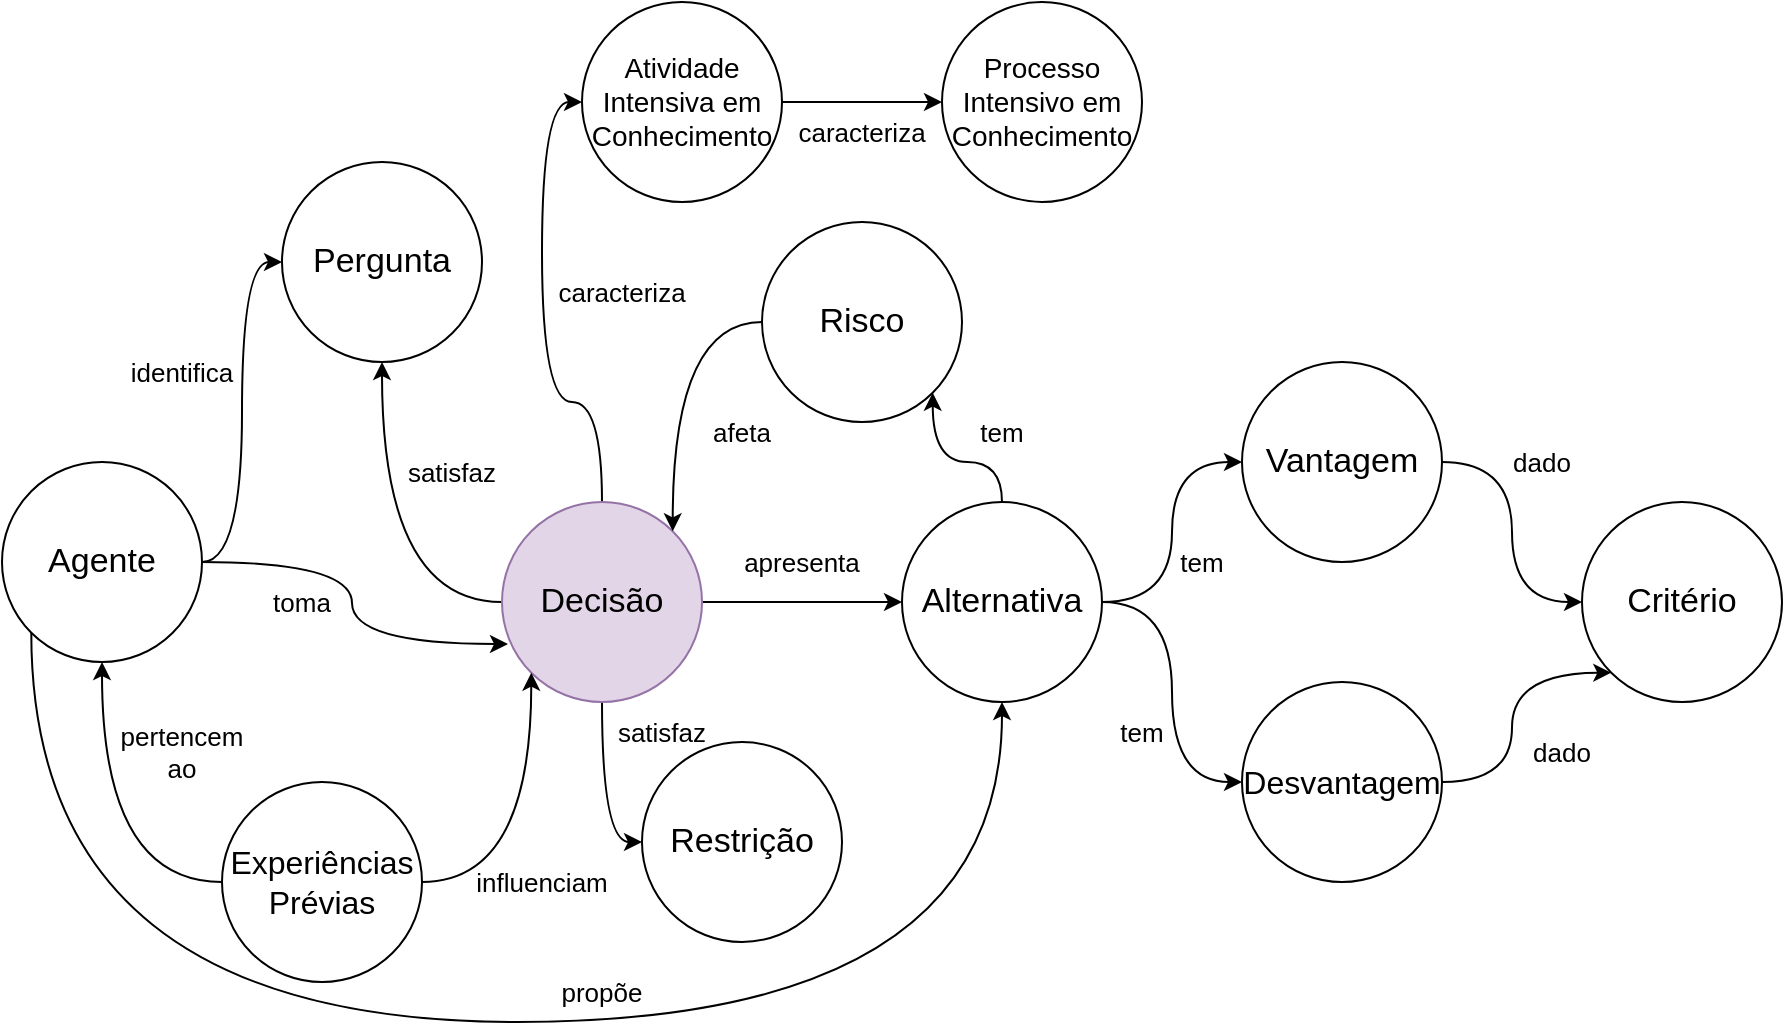 <mxfile version="20.3.0" type="device"><diagram id="GWSdBGVxf1phBG5rU99V" name="Page-1"><mxGraphModel dx="946" dy="725" grid="1" gridSize="10" guides="1" tooltips="1" connect="1" arrows="1" fold="1" page="1" pageScale="1" pageWidth="850" pageHeight="1100" math="0" shadow="0"><root><mxCell id="0"/><mxCell id="1" parent="0"/><mxCell id="BB-CBp-9PPO6FSHmIEra-8" style="edgeStyle=orthogonalEdgeStyle;curved=1;rounded=0;orthogonalLoop=1;jettySize=auto;html=1;entryX=0.5;entryY=1;entryDx=0;entryDy=0;fontSize=17;" edge="1" parent="1" source="BB-CBp-9PPO6FSHmIEra-1" target="BB-CBp-9PPO6FSHmIEra-7"><mxGeometry relative="1" as="geometry"/></mxCell><mxCell id="BB-CBp-9PPO6FSHmIEra-33" style="edgeStyle=orthogonalEdgeStyle;curved=1;rounded=0;orthogonalLoop=1;jettySize=auto;html=1;entryX=0;entryY=0.5;entryDx=0;entryDy=0;fontSize=16;" edge="1" parent="1" source="BB-CBp-9PPO6FSHmIEra-1" target="BB-CBp-9PPO6FSHmIEra-18"><mxGeometry relative="1" as="geometry"/></mxCell><mxCell id="BB-CBp-9PPO6FSHmIEra-46" style="edgeStyle=orthogonalEdgeStyle;curved=1;rounded=0;orthogonalLoop=1;jettySize=auto;html=1;entryX=0;entryY=0.5;entryDx=0;entryDy=0;fontSize=14;" edge="1" parent="1" source="BB-CBp-9PPO6FSHmIEra-1" target="BB-CBp-9PPO6FSHmIEra-44"><mxGeometry relative="1" as="geometry"><Array as="points"><mxPoint x="470" y="280"/><mxPoint x="440" y="280"/><mxPoint x="440" y="130"/></Array></mxGeometry></mxCell><mxCell id="BB-CBp-9PPO6FSHmIEra-55" style="edgeStyle=orthogonalEdgeStyle;curved=1;rounded=0;orthogonalLoop=1;jettySize=auto;html=1;entryX=0;entryY=0.5;entryDx=0;entryDy=0;fontSize=14;" edge="1" parent="1" source="BB-CBp-9PPO6FSHmIEra-1" target="BB-CBp-9PPO6FSHmIEra-52"><mxGeometry relative="1" as="geometry"/></mxCell><mxCell id="BB-CBp-9PPO6FSHmIEra-1" value="&lt;font style=&quot;font-size: 17px;&quot;&gt;Decisão&lt;/font&gt;" style="ellipse;whiteSpace=wrap;html=1;aspect=fixed;fillColor=#e1d5e7;strokeColor=#9673a6;" vertex="1" parent="1"><mxGeometry x="420" y="330" width="100" height="100" as="geometry"/></mxCell><mxCell id="BB-CBp-9PPO6FSHmIEra-6" style="edgeStyle=orthogonalEdgeStyle;curved=1;rounded=0;orthogonalLoop=1;jettySize=auto;html=1;entryX=0;entryY=1;entryDx=0;entryDy=0;fontSize=17;" edge="1" parent="1" source="BB-CBp-9PPO6FSHmIEra-2" target="BB-CBp-9PPO6FSHmIEra-1"><mxGeometry relative="1" as="geometry"/></mxCell><mxCell id="BB-CBp-9PPO6FSHmIEra-14" style="edgeStyle=orthogonalEdgeStyle;curved=1;rounded=0;orthogonalLoop=1;jettySize=auto;html=1;entryX=0.5;entryY=1;entryDx=0;entryDy=0;fontSize=13;" edge="1" parent="1" source="BB-CBp-9PPO6FSHmIEra-2" target="BB-CBp-9PPO6FSHmIEra-3"><mxGeometry relative="1" as="geometry"/></mxCell><mxCell id="BB-CBp-9PPO6FSHmIEra-2" value="&lt;font style=&quot;font-size: 16px;&quot;&gt;Experiências&lt;br&gt;Prévias&lt;/font&gt;" style="ellipse;whiteSpace=wrap;html=1;aspect=fixed;" vertex="1" parent="1"><mxGeometry x="280" y="470" width="100" height="100" as="geometry"/></mxCell><mxCell id="BB-CBp-9PPO6FSHmIEra-16" style="edgeStyle=orthogonalEdgeStyle;curved=1;rounded=0;orthogonalLoop=1;jettySize=auto;html=1;entryX=0;entryY=0.5;entryDx=0;entryDy=0;fontSize=13;" edge="1" parent="1" source="BB-CBp-9PPO6FSHmIEra-3" target="BB-CBp-9PPO6FSHmIEra-7"><mxGeometry relative="1" as="geometry"/></mxCell><mxCell id="BB-CBp-9PPO6FSHmIEra-32" style="edgeStyle=orthogonalEdgeStyle;curved=1;rounded=0;orthogonalLoop=1;jettySize=auto;html=1;entryX=0.03;entryY=0.71;entryDx=0;entryDy=0;entryPerimeter=0;fontSize=16;" edge="1" parent="1" source="BB-CBp-9PPO6FSHmIEra-3" target="BB-CBp-9PPO6FSHmIEra-1"><mxGeometry relative="1" as="geometry"/></mxCell><mxCell id="BB-CBp-9PPO6FSHmIEra-3" value="&lt;font style=&quot;font-size: 17px;&quot;&gt;Agente&lt;/font&gt;" style="ellipse;whiteSpace=wrap;html=1;aspect=fixed;" vertex="1" parent="1"><mxGeometry x="170" y="310" width="100" height="100" as="geometry"/></mxCell><mxCell id="BB-CBp-9PPO6FSHmIEra-7" value="&lt;span style=&quot;font-size: 17px;&quot;&gt;Pergunta&lt;/span&gt;" style="ellipse;whiteSpace=wrap;html=1;aspect=fixed;" vertex="1" parent="1"><mxGeometry x="310" y="160" width="100" height="100" as="geometry"/></mxCell><mxCell id="BB-CBp-9PPO6FSHmIEra-9" value="&lt;font style=&quot;font-size: 13px;&quot;&gt;satisfaz&lt;/font&gt;" style="text;html=1;strokeColor=none;fillColor=none;align=center;verticalAlign=middle;whiteSpace=wrap;rounded=0;fontSize=17;" vertex="1" parent="1"><mxGeometry x="365" y="300" width="60" height="30" as="geometry"/></mxCell><mxCell id="BB-CBp-9PPO6FSHmIEra-10" value="toma" style="text;html=1;strokeColor=none;fillColor=none;align=center;verticalAlign=middle;whiteSpace=wrap;rounded=0;fontSize=13;" vertex="1" parent="1"><mxGeometry x="290" y="365" width="60" height="30" as="geometry"/></mxCell><mxCell id="BB-CBp-9PPO6FSHmIEra-13" value="influenciam" style="text;html=1;strokeColor=none;fillColor=none;align=center;verticalAlign=middle;whiteSpace=wrap;rounded=0;fontSize=13;" vertex="1" parent="1"><mxGeometry x="410" y="505" width="60" height="30" as="geometry"/></mxCell><mxCell id="BB-CBp-9PPO6FSHmIEra-15" value="pertencem ao" style="text;html=1;strokeColor=none;fillColor=none;align=center;verticalAlign=middle;whiteSpace=wrap;rounded=0;fontSize=13;" vertex="1" parent="1"><mxGeometry x="230" y="440" width="60" height="30" as="geometry"/></mxCell><mxCell id="BB-CBp-9PPO6FSHmIEra-17" value="identifica" style="text;html=1;strokeColor=none;fillColor=none;align=center;verticalAlign=middle;whiteSpace=wrap;rounded=0;fontSize=13;" vertex="1" parent="1"><mxGeometry x="230" y="250" width="60" height="30" as="geometry"/></mxCell><mxCell id="BB-CBp-9PPO6FSHmIEra-26" style="edgeStyle=orthogonalEdgeStyle;curved=1;rounded=0;orthogonalLoop=1;jettySize=auto;html=1;entryX=0;entryY=0.5;entryDx=0;entryDy=0;fontSize=16;" edge="1" parent="1" source="BB-CBp-9PPO6FSHmIEra-18" target="BB-CBp-9PPO6FSHmIEra-21"><mxGeometry relative="1" as="geometry"/></mxCell><mxCell id="BB-CBp-9PPO6FSHmIEra-27" style="edgeStyle=orthogonalEdgeStyle;curved=1;rounded=0;orthogonalLoop=1;jettySize=auto;html=1;entryX=0;entryY=0.5;entryDx=0;entryDy=0;fontSize=16;" edge="1" parent="1" source="BB-CBp-9PPO6FSHmIEra-18" target="BB-CBp-9PPO6FSHmIEra-20"><mxGeometry relative="1" as="geometry"/></mxCell><mxCell id="BB-CBp-9PPO6FSHmIEra-35" style="edgeStyle=orthogonalEdgeStyle;curved=1;rounded=0;orthogonalLoop=1;jettySize=auto;html=1;entryX=1;entryY=1;entryDx=0;entryDy=0;fontSize=16;" edge="1" parent="1" source="BB-CBp-9PPO6FSHmIEra-18" target="BB-CBp-9PPO6FSHmIEra-19"><mxGeometry relative="1" as="geometry"/></mxCell><mxCell id="BB-CBp-9PPO6FSHmIEra-40" style="edgeStyle=orthogonalEdgeStyle;curved=1;rounded=0;orthogonalLoop=1;jettySize=auto;html=1;fontSize=16;exitX=0;exitY=1;exitDx=0;exitDy=0;" edge="1" parent="1" source="BB-CBp-9PPO6FSHmIEra-3" target="BB-CBp-9PPO6FSHmIEra-18"><mxGeometry relative="1" as="geometry"><Array as="points"><mxPoint x="185" y="590"/><mxPoint x="670" y="590"/></Array></mxGeometry></mxCell><mxCell id="BB-CBp-9PPO6FSHmIEra-18" value="&lt;font style=&quot;font-size: 17px;&quot;&gt;Alternativa&lt;/font&gt;" style="ellipse;whiteSpace=wrap;html=1;aspect=fixed;" vertex="1" parent="1"><mxGeometry x="620" y="330" width="100" height="100" as="geometry"/></mxCell><mxCell id="BB-CBp-9PPO6FSHmIEra-38" style="edgeStyle=orthogonalEdgeStyle;curved=1;rounded=0;orthogonalLoop=1;jettySize=auto;html=1;entryX=1;entryY=0;entryDx=0;entryDy=0;fontSize=16;" edge="1" parent="1" source="BB-CBp-9PPO6FSHmIEra-19" target="BB-CBp-9PPO6FSHmIEra-1"><mxGeometry relative="1" as="geometry"/></mxCell><mxCell id="BB-CBp-9PPO6FSHmIEra-19" value="&lt;font style=&quot;font-size: 17px;&quot;&gt;Risco&lt;/font&gt;" style="ellipse;whiteSpace=wrap;html=1;aspect=fixed;" vertex="1" parent="1"><mxGeometry x="550" y="190" width="100" height="100" as="geometry"/></mxCell><mxCell id="BB-CBp-9PPO6FSHmIEra-24" style="edgeStyle=orthogonalEdgeStyle;curved=1;rounded=0;orthogonalLoop=1;jettySize=auto;html=1;entryX=0;entryY=0.5;entryDx=0;entryDy=0;fontSize=16;" edge="1" parent="1" source="BB-CBp-9PPO6FSHmIEra-20" target="BB-CBp-9PPO6FSHmIEra-22"><mxGeometry relative="1" as="geometry"/></mxCell><mxCell id="BB-CBp-9PPO6FSHmIEra-20" value="&lt;font style=&quot;font-size: 17px;&quot;&gt;Vantagem&lt;/font&gt;" style="ellipse;whiteSpace=wrap;html=1;aspect=fixed;" vertex="1" parent="1"><mxGeometry x="790" y="260" width="100" height="100" as="geometry"/></mxCell><mxCell id="BB-CBp-9PPO6FSHmIEra-23" style="edgeStyle=orthogonalEdgeStyle;curved=1;rounded=0;orthogonalLoop=1;jettySize=auto;html=1;entryX=0;entryY=1;entryDx=0;entryDy=0;fontSize=16;" edge="1" parent="1" source="BB-CBp-9PPO6FSHmIEra-21" target="BB-CBp-9PPO6FSHmIEra-22"><mxGeometry relative="1" as="geometry"/></mxCell><mxCell id="BB-CBp-9PPO6FSHmIEra-21" value="&lt;font style=&quot;font-size: 16px;&quot;&gt;Desvantagem&lt;/font&gt;" style="ellipse;whiteSpace=wrap;html=1;aspect=fixed;" vertex="1" parent="1"><mxGeometry x="790" y="420" width="100" height="100" as="geometry"/></mxCell><mxCell id="BB-CBp-9PPO6FSHmIEra-22" value="&lt;font style=&quot;font-size: 17px;&quot;&gt;Critério&lt;/font&gt;" style="ellipse;whiteSpace=wrap;html=1;aspect=fixed;" vertex="1" parent="1"><mxGeometry x="960" y="330" width="100" height="100" as="geometry"/></mxCell><mxCell id="BB-CBp-9PPO6FSHmIEra-28" value="&lt;font style=&quot;font-size: 13px;&quot;&gt;tem&lt;/font&gt;" style="text;html=1;strokeColor=none;fillColor=none;align=center;verticalAlign=middle;whiteSpace=wrap;rounded=0;fontSize=17;" vertex="1" parent="1"><mxGeometry x="740" y="345" width="60" height="30" as="geometry"/></mxCell><mxCell id="BB-CBp-9PPO6FSHmIEra-29" value="&lt;font style=&quot;font-size: 13px;&quot;&gt;tem&lt;/font&gt;" style="text;html=1;strokeColor=none;fillColor=none;align=center;verticalAlign=middle;whiteSpace=wrap;rounded=0;fontSize=17;" vertex="1" parent="1"><mxGeometry x="710" y="430" width="60" height="30" as="geometry"/></mxCell><mxCell id="BB-CBp-9PPO6FSHmIEra-30" value="&lt;font style=&quot;font-size: 13px;&quot;&gt;dado&lt;/font&gt;" style="text;html=1;strokeColor=none;fillColor=none;align=center;verticalAlign=middle;whiteSpace=wrap;rounded=0;fontSize=17;" vertex="1" parent="1"><mxGeometry x="920" y="440" width="60" height="30" as="geometry"/></mxCell><mxCell id="BB-CBp-9PPO6FSHmIEra-31" value="&lt;font style=&quot;font-size: 13px;&quot;&gt;dado&lt;/font&gt;" style="text;html=1;strokeColor=none;fillColor=none;align=center;verticalAlign=middle;whiteSpace=wrap;rounded=0;fontSize=17;" vertex="1" parent="1"><mxGeometry x="910" y="295" width="60" height="30" as="geometry"/></mxCell><mxCell id="BB-CBp-9PPO6FSHmIEra-34" value="&lt;font style=&quot;font-size: 13px;&quot;&gt;apresenta&lt;/font&gt;" style="text;html=1;strokeColor=none;fillColor=none;align=center;verticalAlign=middle;whiteSpace=wrap;rounded=0;fontSize=17;" vertex="1" parent="1"><mxGeometry x="540" y="345" width="60" height="30" as="geometry"/></mxCell><mxCell id="BB-CBp-9PPO6FSHmIEra-37" value="&lt;font style=&quot;font-size: 13px;&quot;&gt;tem&lt;/font&gt;" style="text;html=1;strokeColor=none;fillColor=none;align=center;verticalAlign=middle;whiteSpace=wrap;rounded=0;fontSize=17;" vertex="1" parent="1"><mxGeometry x="640" y="280" width="60" height="30" as="geometry"/></mxCell><mxCell id="BB-CBp-9PPO6FSHmIEra-39" value="&lt;font style=&quot;font-size: 13px;&quot;&gt;afeta&lt;/font&gt;" style="text;html=1;strokeColor=none;fillColor=none;align=center;verticalAlign=middle;whiteSpace=wrap;rounded=0;fontSize=17;" vertex="1" parent="1"><mxGeometry x="510" y="280" width="60" height="30" as="geometry"/></mxCell><mxCell id="BB-CBp-9PPO6FSHmIEra-42" value="propõe" style="text;html=1;strokeColor=none;fillColor=none;align=center;verticalAlign=middle;whiteSpace=wrap;rounded=0;fontSize=13;" vertex="1" parent="1"><mxGeometry x="440" y="560" width="60" height="30" as="geometry"/></mxCell><mxCell id="BB-CBp-9PPO6FSHmIEra-50" style="edgeStyle=orthogonalEdgeStyle;curved=1;rounded=0;orthogonalLoop=1;jettySize=auto;html=1;entryX=0;entryY=0.5;entryDx=0;entryDy=0;fontSize=14;" edge="1" parent="1" source="BB-CBp-9PPO6FSHmIEra-44" target="BB-CBp-9PPO6FSHmIEra-49"><mxGeometry relative="1" as="geometry"/></mxCell><mxCell id="BB-CBp-9PPO6FSHmIEra-44" value="&lt;font style=&quot;font-size: 14px;&quot;&gt;Atividade&lt;br&gt;Intensiva em&lt;br&gt;Conhecimento&lt;br&gt;&lt;/font&gt;" style="ellipse;whiteSpace=wrap;html=1;aspect=fixed;" vertex="1" parent="1"><mxGeometry x="460" y="80" width="100" height="100" as="geometry"/></mxCell><mxCell id="BB-CBp-9PPO6FSHmIEra-48" value="&lt;font style=&quot;font-size: 13px;&quot;&gt;caracteriza&lt;/font&gt;" style="text;html=1;strokeColor=none;fillColor=none;align=center;verticalAlign=middle;whiteSpace=wrap;rounded=0;fontSize=17;" vertex="1" parent="1"><mxGeometry x="450" y="210" width="60" height="30" as="geometry"/></mxCell><mxCell id="BB-CBp-9PPO6FSHmIEra-49" value="&lt;font style=&quot;font-size: 14px;&quot;&gt;Processo&lt;br&gt;Intensivo em&lt;br&gt;Conhecimento&lt;br&gt;&lt;/font&gt;" style="ellipse;whiteSpace=wrap;html=1;aspect=fixed;" vertex="1" parent="1"><mxGeometry x="640" y="80" width="100" height="100" as="geometry"/></mxCell><mxCell id="BB-CBp-9PPO6FSHmIEra-51" value="&lt;font style=&quot;font-size: 13px;&quot;&gt;caracteriza&lt;/font&gt;" style="text;html=1;strokeColor=none;fillColor=none;align=center;verticalAlign=middle;whiteSpace=wrap;rounded=0;fontSize=17;" vertex="1" parent="1"><mxGeometry x="570" y="130" width="60" height="30" as="geometry"/></mxCell><mxCell id="BB-CBp-9PPO6FSHmIEra-52" value="&lt;font style=&quot;font-size: 17px;&quot;&gt;Restrição&lt;/font&gt;" style="ellipse;whiteSpace=wrap;html=1;aspect=fixed;" vertex="1" parent="1"><mxGeometry x="490" y="450" width="100" height="100" as="geometry"/></mxCell><mxCell id="BB-CBp-9PPO6FSHmIEra-54" value="&lt;font style=&quot;font-size: 13px;&quot;&gt;satisfaz&lt;/font&gt;" style="text;html=1;strokeColor=none;fillColor=none;align=center;verticalAlign=middle;whiteSpace=wrap;rounded=0;fontSize=17;" vertex="1" parent="1"><mxGeometry x="470" y="430" width="60" height="30" as="geometry"/></mxCell></root></mxGraphModel></diagram></mxfile>